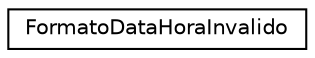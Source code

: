 digraph "Graphical Class Hierarchy"
{
 // LATEX_PDF_SIZE
  edge [fontname="Helvetica",fontsize="10",labelfontname="Helvetica",labelfontsize="10"];
  node [fontname="Helvetica",fontsize="10",shape=record];
  rankdir="LR";
  Node0 [label="FormatoDataHoraInvalido",height=0.2,width=0.4,color="black", fillcolor="white", style="filled",URL="$structFormatoDataHoraInvalido.html",tooltip="Estrutura para representar uma exceção de formato de data e hora inválido."];
}
